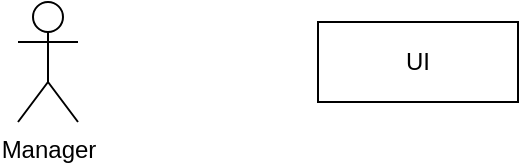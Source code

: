 <?xml version="1.0" encoding="UTF-8"?>
<mxfile version="21.5.2" type="device">
  <diagram id="Contract_Creation_Sequence" name="Contract Creation Sequence">
    <mxGraphModel dx="1500" dy="1500" grid="1" gridSize="10" guides="1" tooltips="1" connect="1" arrows="1" fold="1" page="1" pageScale="1" pageWidth="1169" pageHeight="827" background="#ffffff">
      <root>
        <mxCell id="0"/>
        <mxCell id="1" parent="0"/>
        <!-- Actors and Systems -->
        <mxCell id="manager" value="Manager" style="shape=umlActor;verticalLabelPosition=bottom;verticalAlign=top;html=1;" vertex="1" parent="1">
          <mxGeometry x="50" y="20" width="30" height="60" as="geometry"/>
        </mxCell>
        <mxCell id="ui" value="UI" style="html=1;whiteSpace=wrap;" vertex="1" parent="1">
          <mxGeometry x="200" y="30" width="100" height="40" as="geometry"/>
        </mxCell>
        <!-- Add more sequence elements -->
      </root>
    </mxGraphModel>
  </diagram>
</mxfile>

